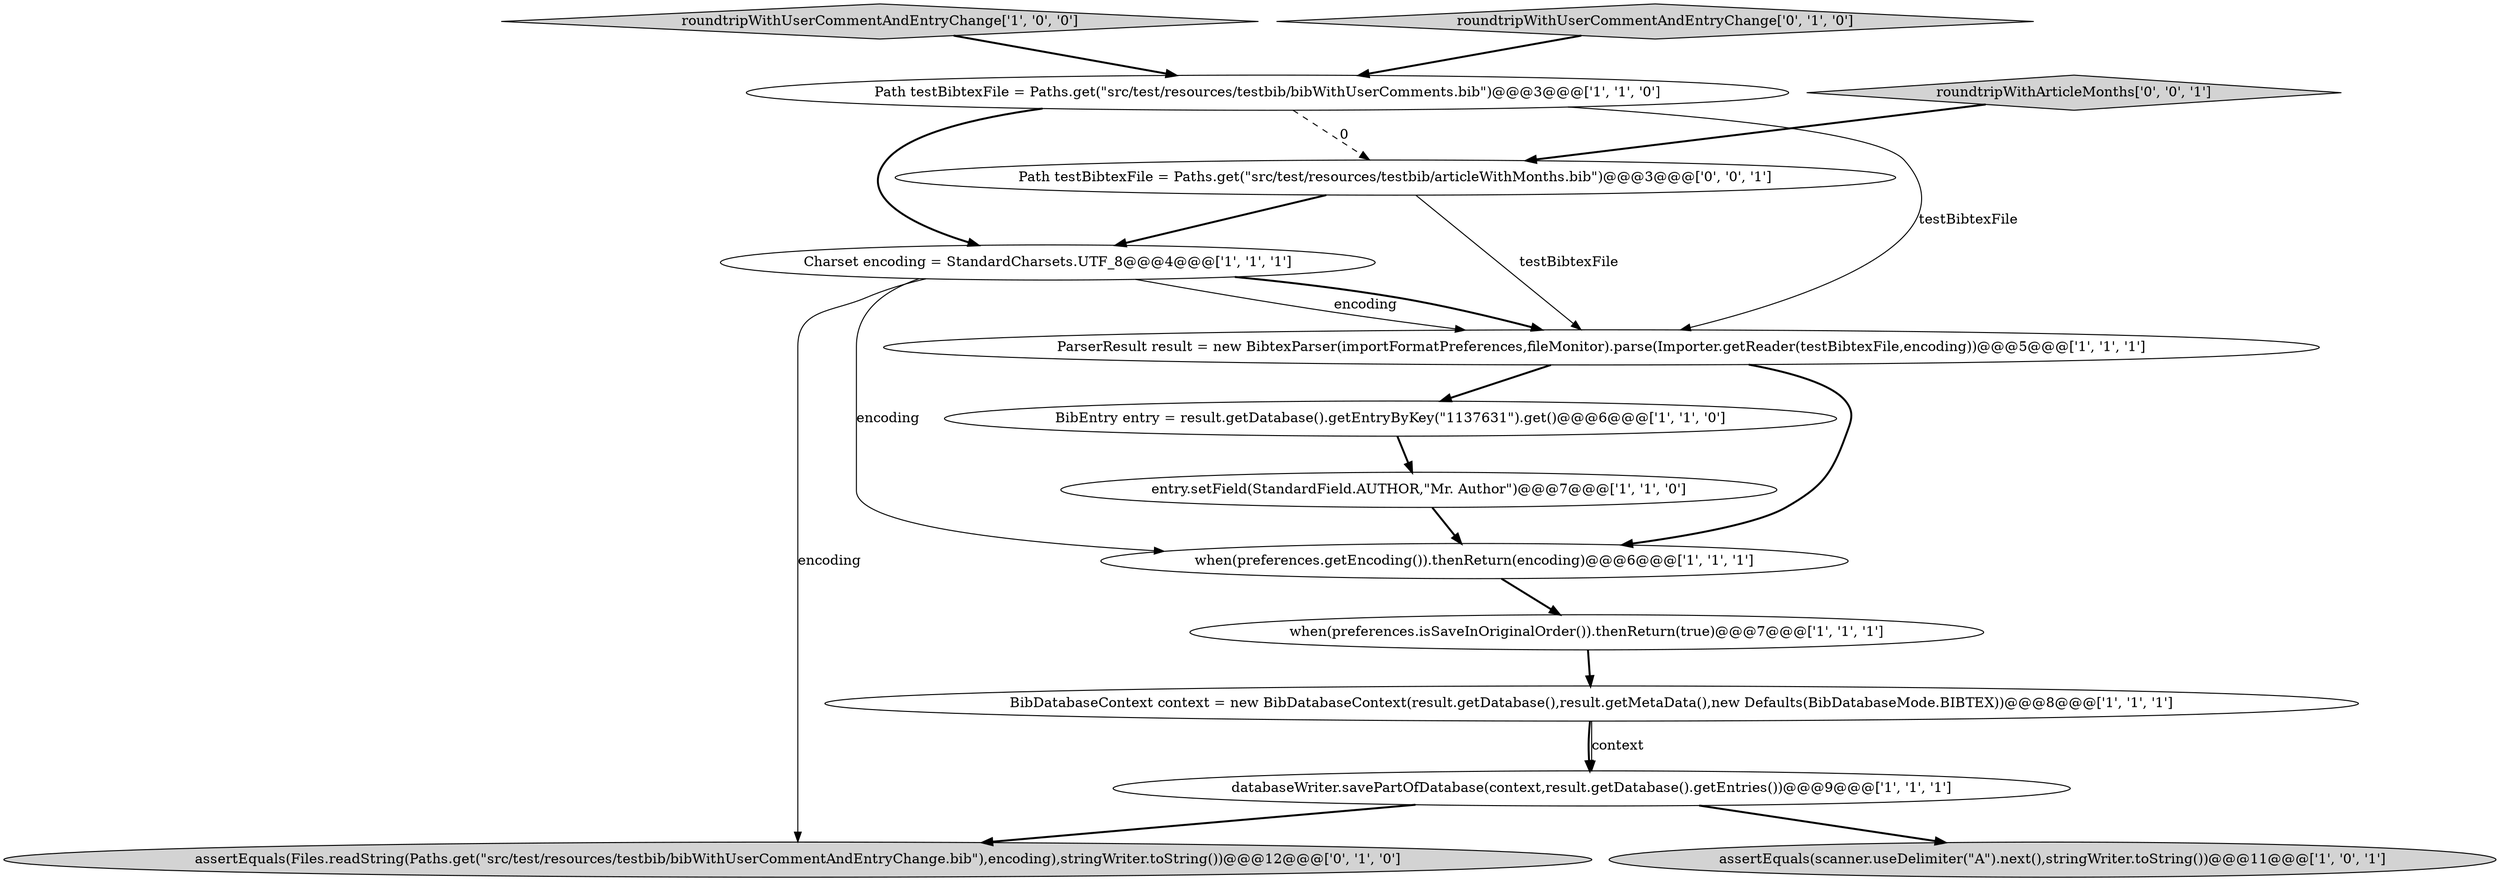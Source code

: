digraph {
12 [style = filled, label = "assertEquals(Files.readString(Paths.get(\"src/test/resources/testbib/bibWithUserCommentAndEntryChange.bib\"),encoding),stringWriter.toString())@@@12@@@['0', '1', '0']", fillcolor = lightgray, shape = ellipse image = "AAA1AAABBB2BBB"];
0 [style = filled, label = "ParserResult result = new BibtexParser(importFormatPreferences,fileMonitor).parse(Importer.getReader(testBibtexFile,encoding))@@@5@@@['1', '1', '1']", fillcolor = white, shape = ellipse image = "AAA0AAABBB1BBB"];
2 [style = filled, label = "roundtripWithUserCommentAndEntryChange['1', '0', '0']", fillcolor = lightgray, shape = diamond image = "AAA0AAABBB1BBB"];
8 [style = filled, label = "databaseWriter.savePartOfDatabase(context,result.getDatabase().getEntries())@@@9@@@['1', '1', '1']", fillcolor = white, shape = ellipse image = "AAA0AAABBB1BBB"];
6 [style = filled, label = "Charset encoding = StandardCharsets.UTF_8@@@4@@@['1', '1', '1']", fillcolor = white, shape = ellipse image = "AAA0AAABBB1BBB"];
10 [style = filled, label = "entry.setField(StandardField.AUTHOR,\"Mr. Author\")@@@7@@@['1', '1', '0']", fillcolor = white, shape = ellipse image = "AAA0AAABBB1BBB"];
7 [style = filled, label = "assertEquals(scanner.useDelimiter(\"\A\").next(),stringWriter.toString())@@@11@@@['1', '0', '1']", fillcolor = lightgray, shape = ellipse image = "AAA0AAABBB1BBB"];
13 [style = filled, label = "roundtripWithArticleMonths['0', '0', '1']", fillcolor = lightgray, shape = diamond image = "AAA0AAABBB3BBB"];
3 [style = filled, label = "when(preferences.getEncoding()).thenReturn(encoding)@@@6@@@['1', '1', '1']", fillcolor = white, shape = ellipse image = "AAA0AAABBB1BBB"];
5 [style = filled, label = "Path testBibtexFile = Paths.get(\"src/test/resources/testbib/bibWithUserComments.bib\")@@@3@@@['1', '1', '0']", fillcolor = white, shape = ellipse image = "AAA0AAABBB1BBB"];
14 [style = filled, label = "Path testBibtexFile = Paths.get(\"src/test/resources/testbib/articleWithMonths.bib\")@@@3@@@['0', '0', '1']", fillcolor = white, shape = ellipse image = "AAA0AAABBB3BBB"];
4 [style = filled, label = "when(preferences.isSaveInOriginalOrder()).thenReturn(true)@@@7@@@['1', '1', '1']", fillcolor = white, shape = ellipse image = "AAA0AAABBB1BBB"];
1 [style = filled, label = "BibDatabaseContext context = new BibDatabaseContext(result.getDatabase(),result.getMetaData(),new Defaults(BibDatabaseMode.BIBTEX))@@@8@@@['1', '1', '1']", fillcolor = white, shape = ellipse image = "AAA0AAABBB1BBB"];
11 [style = filled, label = "roundtripWithUserCommentAndEntryChange['0', '1', '0']", fillcolor = lightgray, shape = diamond image = "AAA0AAABBB2BBB"];
9 [style = filled, label = "BibEntry entry = result.getDatabase().getEntryByKey(\"1137631\").get()@@@6@@@['1', '1', '0']", fillcolor = white, shape = ellipse image = "AAA0AAABBB1BBB"];
6->0 [style = solid, label="encoding"];
6->3 [style = solid, label="encoding"];
5->14 [style = dashed, label="0"];
8->12 [style = bold, label=""];
2->5 [style = bold, label=""];
6->12 [style = solid, label="encoding"];
6->0 [style = bold, label=""];
1->8 [style = bold, label=""];
0->9 [style = bold, label=""];
0->3 [style = bold, label=""];
4->1 [style = bold, label=""];
10->3 [style = bold, label=""];
1->8 [style = solid, label="context"];
5->0 [style = solid, label="testBibtexFile"];
14->6 [style = bold, label=""];
8->7 [style = bold, label=""];
13->14 [style = bold, label=""];
3->4 [style = bold, label=""];
14->0 [style = solid, label="testBibtexFile"];
5->6 [style = bold, label=""];
11->5 [style = bold, label=""];
9->10 [style = bold, label=""];
}
